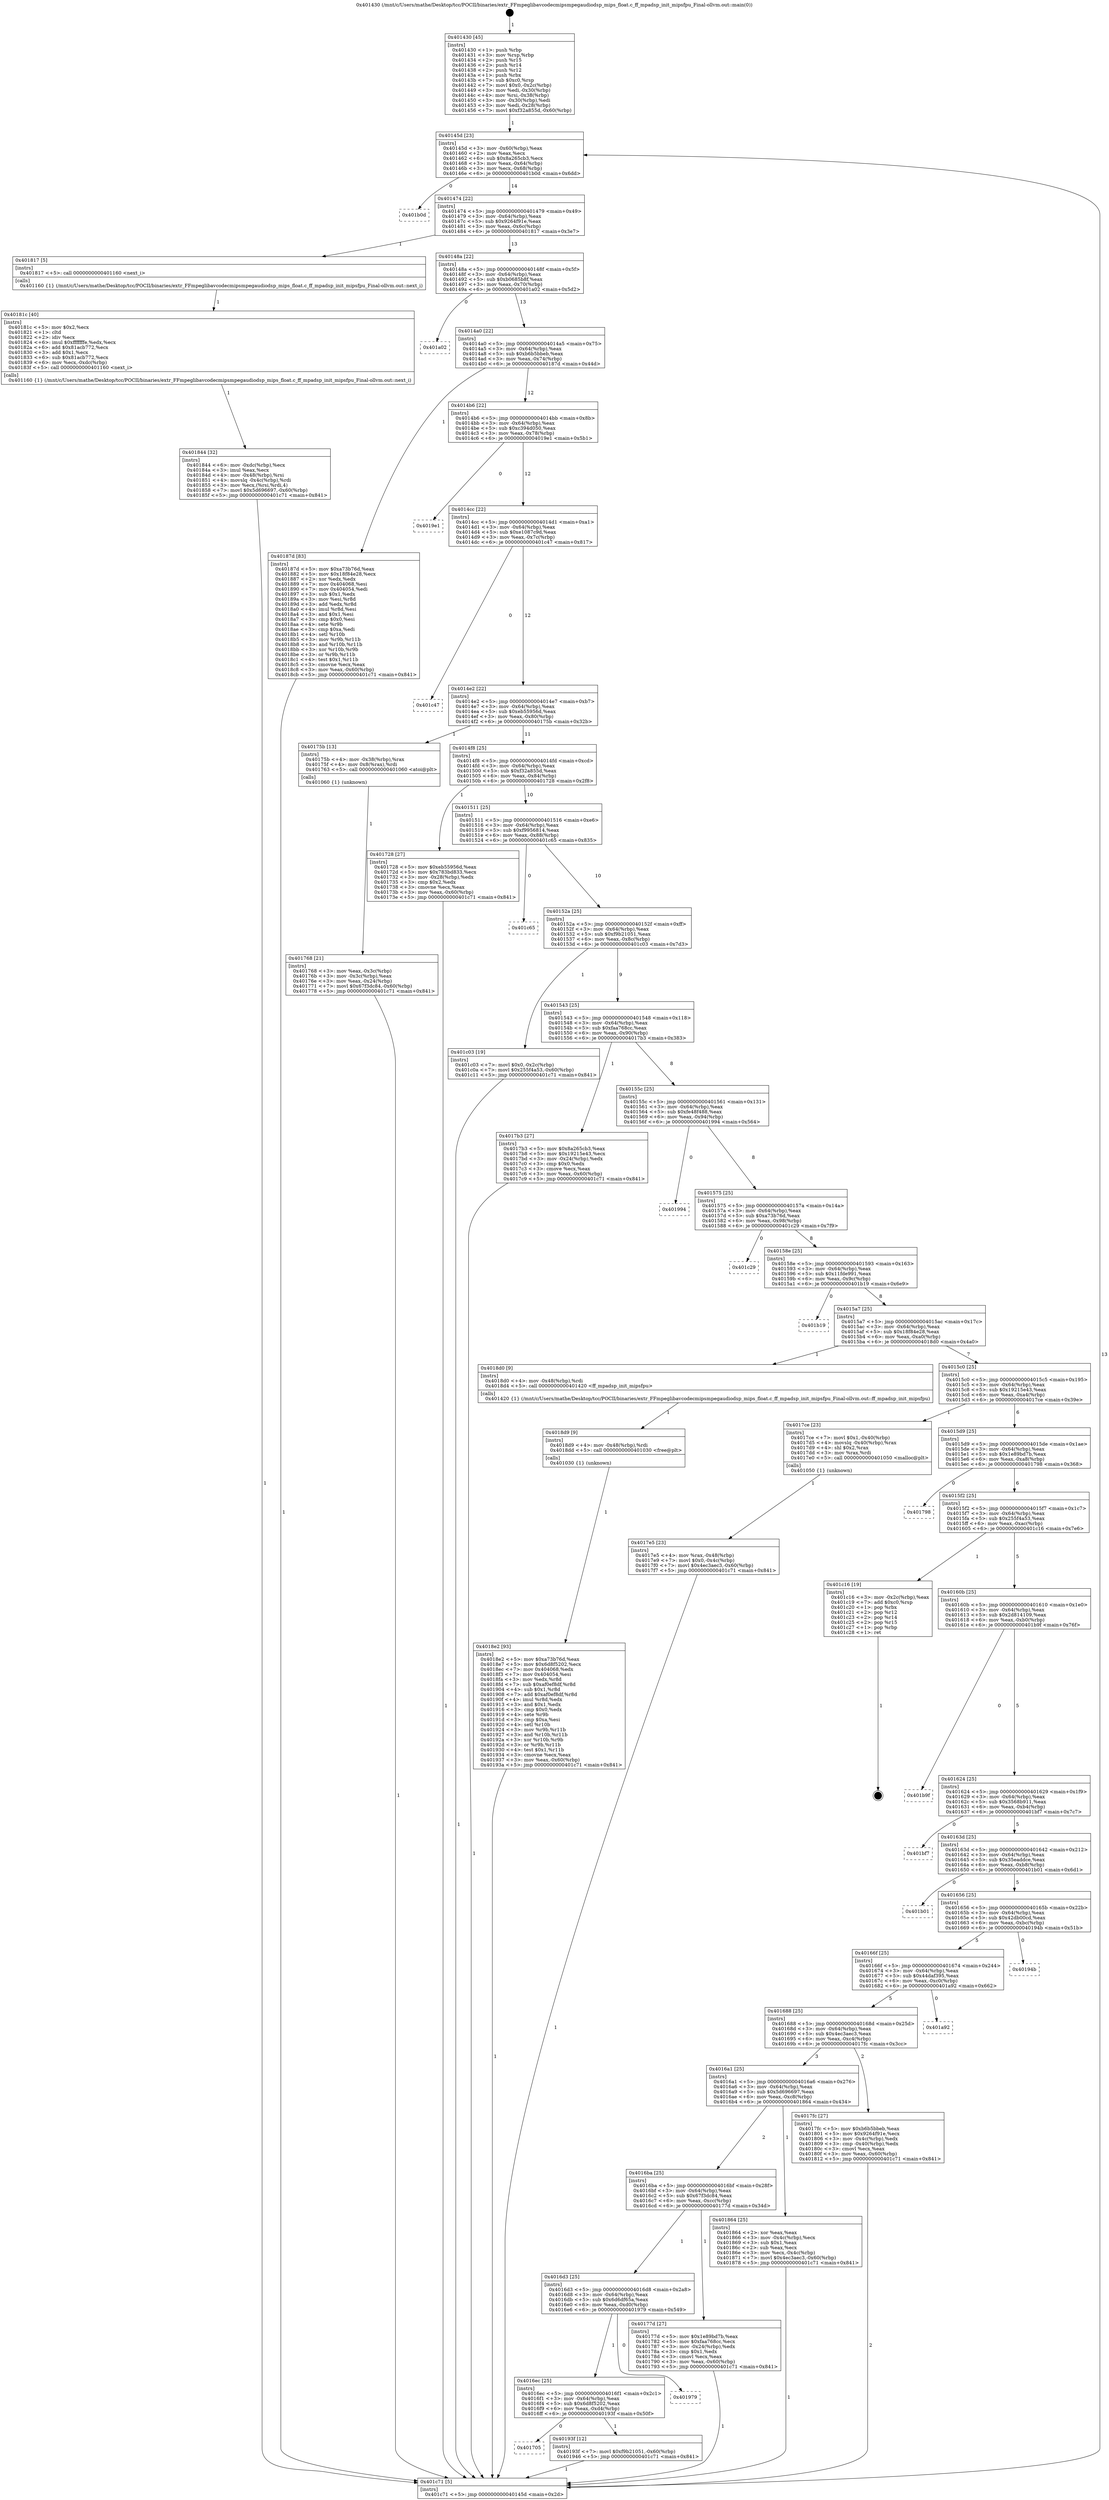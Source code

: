 digraph "0x401430" {
  label = "0x401430 (/mnt/c/Users/mathe/Desktop/tcc/POCII/binaries/extr_FFmpeglibavcodecmipsmpegaudiodsp_mips_float.c_ff_mpadsp_init_mipsfpu_Final-ollvm.out::main(0))"
  labelloc = "t"
  node[shape=record]

  Entry [label="",width=0.3,height=0.3,shape=circle,fillcolor=black,style=filled]
  "0x40145d" [label="{
     0x40145d [23]\l
     | [instrs]\l
     &nbsp;&nbsp;0x40145d \<+3\>: mov -0x60(%rbp),%eax\l
     &nbsp;&nbsp;0x401460 \<+2\>: mov %eax,%ecx\l
     &nbsp;&nbsp;0x401462 \<+6\>: sub $0x8a265cb3,%ecx\l
     &nbsp;&nbsp;0x401468 \<+3\>: mov %eax,-0x64(%rbp)\l
     &nbsp;&nbsp;0x40146b \<+3\>: mov %ecx,-0x68(%rbp)\l
     &nbsp;&nbsp;0x40146e \<+6\>: je 0000000000401b0d \<main+0x6dd\>\l
  }"]
  "0x401b0d" [label="{
     0x401b0d\l
  }", style=dashed]
  "0x401474" [label="{
     0x401474 [22]\l
     | [instrs]\l
     &nbsp;&nbsp;0x401474 \<+5\>: jmp 0000000000401479 \<main+0x49\>\l
     &nbsp;&nbsp;0x401479 \<+3\>: mov -0x64(%rbp),%eax\l
     &nbsp;&nbsp;0x40147c \<+5\>: sub $0x9264f91e,%eax\l
     &nbsp;&nbsp;0x401481 \<+3\>: mov %eax,-0x6c(%rbp)\l
     &nbsp;&nbsp;0x401484 \<+6\>: je 0000000000401817 \<main+0x3e7\>\l
  }"]
  Exit [label="",width=0.3,height=0.3,shape=circle,fillcolor=black,style=filled,peripheries=2]
  "0x401817" [label="{
     0x401817 [5]\l
     | [instrs]\l
     &nbsp;&nbsp;0x401817 \<+5\>: call 0000000000401160 \<next_i\>\l
     | [calls]\l
     &nbsp;&nbsp;0x401160 \{1\} (/mnt/c/Users/mathe/Desktop/tcc/POCII/binaries/extr_FFmpeglibavcodecmipsmpegaudiodsp_mips_float.c_ff_mpadsp_init_mipsfpu_Final-ollvm.out::next_i)\l
  }"]
  "0x40148a" [label="{
     0x40148a [22]\l
     | [instrs]\l
     &nbsp;&nbsp;0x40148a \<+5\>: jmp 000000000040148f \<main+0x5f\>\l
     &nbsp;&nbsp;0x40148f \<+3\>: mov -0x64(%rbp),%eax\l
     &nbsp;&nbsp;0x401492 \<+5\>: sub $0xb0685b8f,%eax\l
     &nbsp;&nbsp;0x401497 \<+3\>: mov %eax,-0x70(%rbp)\l
     &nbsp;&nbsp;0x40149a \<+6\>: je 0000000000401a02 \<main+0x5d2\>\l
  }"]
  "0x401705" [label="{
     0x401705\l
  }", style=dashed]
  "0x401a02" [label="{
     0x401a02\l
  }", style=dashed]
  "0x4014a0" [label="{
     0x4014a0 [22]\l
     | [instrs]\l
     &nbsp;&nbsp;0x4014a0 \<+5\>: jmp 00000000004014a5 \<main+0x75\>\l
     &nbsp;&nbsp;0x4014a5 \<+3\>: mov -0x64(%rbp),%eax\l
     &nbsp;&nbsp;0x4014a8 \<+5\>: sub $0xb6b5bbeb,%eax\l
     &nbsp;&nbsp;0x4014ad \<+3\>: mov %eax,-0x74(%rbp)\l
     &nbsp;&nbsp;0x4014b0 \<+6\>: je 000000000040187d \<main+0x44d\>\l
  }"]
  "0x40193f" [label="{
     0x40193f [12]\l
     | [instrs]\l
     &nbsp;&nbsp;0x40193f \<+7\>: movl $0xf9b21051,-0x60(%rbp)\l
     &nbsp;&nbsp;0x401946 \<+5\>: jmp 0000000000401c71 \<main+0x841\>\l
  }"]
  "0x40187d" [label="{
     0x40187d [83]\l
     | [instrs]\l
     &nbsp;&nbsp;0x40187d \<+5\>: mov $0xa73b76d,%eax\l
     &nbsp;&nbsp;0x401882 \<+5\>: mov $0x18f84e28,%ecx\l
     &nbsp;&nbsp;0x401887 \<+2\>: xor %edx,%edx\l
     &nbsp;&nbsp;0x401889 \<+7\>: mov 0x404068,%esi\l
     &nbsp;&nbsp;0x401890 \<+7\>: mov 0x404054,%edi\l
     &nbsp;&nbsp;0x401897 \<+3\>: sub $0x1,%edx\l
     &nbsp;&nbsp;0x40189a \<+3\>: mov %esi,%r8d\l
     &nbsp;&nbsp;0x40189d \<+3\>: add %edx,%r8d\l
     &nbsp;&nbsp;0x4018a0 \<+4\>: imul %r8d,%esi\l
     &nbsp;&nbsp;0x4018a4 \<+3\>: and $0x1,%esi\l
     &nbsp;&nbsp;0x4018a7 \<+3\>: cmp $0x0,%esi\l
     &nbsp;&nbsp;0x4018aa \<+4\>: sete %r9b\l
     &nbsp;&nbsp;0x4018ae \<+3\>: cmp $0xa,%edi\l
     &nbsp;&nbsp;0x4018b1 \<+4\>: setl %r10b\l
     &nbsp;&nbsp;0x4018b5 \<+3\>: mov %r9b,%r11b\l
     &nbsp;&nbsp;0x4018b8 \<+3\>: and %r10b,%r11b\l
     &nbsp;&nbsp;0x4018bb \<+3\>: xor %r10b,%r9b\l
     &nbsp;&nbsp;0x4018be \<+3\>: or %r9b,%r11b\l
     &nbsp;&nbsp;0x4018c1 \<+4\>: test $0x1,%r11b\l
     &nbsp;&nbsp;0x4018c5 \<+3\>: cmovne %ecx,%eax\l
     &nbsp;&nbsp;0x4018c8 \<+3\>: mov %eax,-0x60(%rbp)\l
     &nbsp;&nbsp;0x4018cb \<+5\>: jmp 0000000000401c71 \<main+0x841\>\l
  }"]
  "0x4014b6" [label="{
     0x4014b6 [22]\l
     | [instrs]\l
     &nbsp;&nbsp;0x4014b6 \<+5\>: jmp 00000000004014bb \<main+0x8b\>\l
     &nbsp;&nbsp;0x4014bb \<+3\>: mov -0x64(%rbp),%eax\l
     &nbsp;&nbsp;0x4014be \<+5\>: sub $0xc394d050,%eax\l
     &nbsp;&nbsp;0x4014c3 \<+3\>: mov %eax,-0x78(%rbp)\l
     &nbsp;&nbsp;0x4014c6 \<+6\>: je 00000000004019e1 \<main+0x5b1\>\l
  }"]
  "0x4016ec" [label="{
     0x4016ec [25]\l
     | [instrs]\l
     &nbsp;&nbsp;0x4016ec \<+5\>: jmp 00000000004016f1 \<main+0x2c1\>\l
     &nbsp;&nbsp;0x4016f1 \<+3\>: mov -0x64(%rbp),%eax\l
     &nbsp;&nbsp;0x4016f4 \<+5\>: sub $0x6d8f5202,%eax\l
     &nbsp;&nbsp;0x4016f9 \<+6\>: mov %eax,-0xd4(%rbp)\l
     &nbsp;&nbsp;0x4016ff \<+6\>: je 000000000040193f \<main+0x50f\>\l
  }"]
  "0x4019e1" [label="{
     0x4019e1\l
  }", style=dashed]
  "0x4014cc" [label="{
     0x4014cc [22]\l
     | [instrs]\l
     &nbsp;&nbsp;0x4014cc \<+5\>: jmp 00000000004014d1 \<main+0xa1\>\l
     &nbsp;&nbsp;0x4014d1 \<+3\>: mov -0x64(%rbp),%eax\l
     &nbsp;&nbsp;0x4014d4 \<+5\>: sub $0xe1087c9d,%eax\l
     &nbsp;&nbsp;0x4014d9 \<+3\>: mov %eax,-0x7c(%rbp)\l
     &nbsp;&nbsp;0x4014dc \<+6\>: je 0000000000401c47 \<main+0x817\>\l
  }"]
  "0x401979" [label="{
     0x401979\l
  }", style=dashed]
  "0x401c47" [label="{
     0x401c47\l
  }", style=dashed]
  "0x4014e2" [label="{
     0x4014e2 [22]\l
     | [instrs]\l
     &nbsp;&nbsp;0x4014e2 \<+5\>: jmp 00000000004014e7 \<main+0xb7\>\l
     &nbsp;&nbsp;0x4014e7 \<+3\>: mov -0x64(%rbp),%eax\l
     &nbsp;&nbsp;0x4014ea \<+5\>: sub $0xeb55956d,%eax\l
     &nbsp;&nbsp;0x4014ef \<+3\>: mov %eax,-0x80(%rbp)\l
     &nbsp;&nbsp;0x4014f2 \<+6\>: je 000000000040175b \<main+0x32b\>\l
  }"]
  "0x4018e2" [label="{
     0x4018e2 [93]\l
     | [instrs]\l
     &nbsp;&nbsp;0x4018e2 \<+5\>: mov $0xa73b76d,%eax\l
     &nbsp;&nbsp;0x4018e7 \<+5\>: mov $0x6d8f5202,%ecx\l
     &nbsp;&nbsp;0x4018ec \<+7\>: mov 0x404068,%edx\l
     &nbsp;&nbsp;0x4018f3 \<+7\>: mov 0x404054,%esi\l
     &nbsp;&nbsp;0x4018fa \<+3\>: mov %edx,%r8d\l
     &nbsp;&nbsp;0x4018fd \<+7\>: sub $0xaf0ef8df,%r8d\l
     &nbsp;&nbsp;0x401904 \<+4\>: sub $0x1,%r8d\l
     &nbsp;&nbsp;0x401908 \<+7\>: add $0xaf0ef8df,%r8d\l
     &nbsp;&nbsp;0x40190f \<+4\>: imul %r8d,%edx\l
     &nbsp;&nbsp;0x401913 \<+3\>: and $0x1,%edx\l
     &nbsp;&nbsp;0x401916 \<+3\>: cmp $0x0,%edx\l
     &nbsp;&nbsp;0x401919 \<+4\>: sete %r9b\l
     &nbsp;&nbsp;0x40191d \<+3\>: cmp $0xa,%esi\l
     &nbsp;&nbsp;0x401920 \<+4\>: setl %r10b\l
     &nbsp;&nbsp;0x401924 \<+3\>: mov %r9b,%r11b\l
     &nbsp;&nbsp;0x401927 \<+3\>: and %r10b,%r11b\l
     &nbsp;&nbsp;0x40192a \<+3\>: xor %r10b,%r9b\l
     &nbsp;&nbsp;0x40192d \<+3\>: or %r9b,%r11b\l
     &nbsp;&nbsp;0x401930 \<+4\>: test $0x1,%r11b\l
     &nbsp;&nbsp;0x401934 \<+3\>: cmovne %ecx,%eax\l
     &nbsp;&nbsp;0x401937 \<+3\>: mov %eax,-0x60(%rbp)\l
     &nbsp;&nbsp;0x40193a \<+5\>: jmp 0000000000401c71 \<main+0x841\>\l
  }"]
  "0x40175b" [label="{
     0x40175b [13]\l
     | [instrs]\l
     &nbsp;&nbsp;0x40175b \<+4\>: mov -0x38(%rbp),%rax\l
     &nbsp;&nbsp;0x40175f \<+4\>: mov 0x8(%rax),%rdi\l
     &nbsp;&nbsp;0x401763 \<+5\>: call 0000000000401060 \<atoi@plt\>\l
     | [calls]\l
     &nbsp;&nbsp;0x401060 \{1\} (unknown)\l
  }"]
  "0x4014f8" [label="{
     0x4014f8 [25]\l
     | [instrs]\l
     &nbsp;&nbsp;0x4014f8 \<+5\>: jmp 00000000004014fd \<main+0xcd\>\l
     &nbsp;&nbsp;0x4014fd \<+3\>: mov -0x64(%rbp),%eax\l
     &nbsp;&nbsp;0x401500 \<+5\>: sub $0xf32a855d,%eax\l
     &nbsp;&nbsp;0x401505 \<+6\>: mov %eax,-0x84(%rbp)\l
     &nbsp;&nbsp;0x40150b \<+6\>: je 0000000000401728 \<main+0x2f8\>\l
  }"]
  "0x4018d9" [label="{
     0x4018d9 [9]\l
     | [instrs]\l
     &nbsp;&nbsp;0x4018d9 \<+4\>: mov -0x48(%rbp),%rdi\l
     &nbsp;&nbsp;0x4018dd \<+5\>: call 0000000000401030 \<free@plt\>\l
     | [calls]\l
     &nbsp;&nbsp;0x401030 \{1\} (unknown)\l
  }"]
  "0x401728" [label="{
     0x401728 [27]\l
     | [instrs]\l
     &nbsp;&nbsp;0x401728 \<+5\>: mov $0xeb55956d,%eax\l
     &nbsp;&nbsp;0x40172d \<+5\>: mov $0x783bd833,%ecx\l
     &nbsp;&nbsp;0x401732 \<+3\>: mov -0x28(%rbp),%edx\l
     &nbsp;&nbsp;0x401735 \<+3\>: cmp $0x2,%edx\l
     &nbsp;&nbsp;0x401738 \<+3\>: cmovne %ecx,%eax\l
     &nbsp;&nbsp;0x40173b \<+3\>: mov %eax,-0x60(%rbp)\l
     &nbsp;&nbsp;0x40173e \<+5\>: jmp 0000000000401c71 \<main+0x841\>\l
  }"]
  "0x401511" [label="{
     0x401511 [25]\l
     | [instrs]\l
     &nbsp;&nbsp;0x401511 \<+5\>: jmp 0000000000401516 \<main+0xe6\>\l
     &nbsp;&nbsp;0x401516 \<+3\>: mov -0x64(%rbp),%eax\l
     &nbsp;&nbsp;0x401519 \<+5\>: sub $0xf9956814,%eax\l
     &nbsp;&nbsp;0x40151e \<+6\>: mov %eax,-0x88(%rbp)\l
     &nbsp;&nbsp;0x401524 \<+6\>: je 0000000000401c65 \<main+0x835\>\l
  }"]
  "0x401c71" [label="{
     0x401c71 [5]\l
     | [instrs]\l
     &nbsp;&nbsp;0x401c71 \<+5\>: jmp 000000000040145d \<main+0x2d\>\l
  }"]
  "0x401430" [label="{
     0x401430 [45]\l
     | [instrs]\l
     &nbsp;&nbsp;0x401430 \<+1\>: push %rbp\l
     &nbsp;&nbsp;0x401431 \<+3\>: mov %rsp,%rbp\l
     &nbsp;&nbsp;0x401434 \<+2\>: push %r15\l
     &nbsp;&nbsp;0x401436 \<+2\>: push %r14\l
     &nbsp;&nbsp;0x401438 \<+2\>: push %r12\l
     &nbsp;&nbsp;0x40143a \<+1\>: push %rbx\l
     &nbsp;&nbsp;0x40143b \<+7\>: sub $0xc0,%rsp\l
     &nbsp;&nbsp;0x401442 \<+7\>: movl $0x0,-0x2c(%rbp)\l
     &nbsp;&nbsp;0x401449 \<+3\>: mov %edi,-0x30(%rbp)\l
     &nbsp;&nbsp;0x40144c \<+4\>: mov %rsi,-0x38(%rbp)\l
     &nbsp;&nbsp;0x401450 \<+3\>: mov -0x30(%rbp),%edi\l
     &nbsp;&nbsp;0x401453 \<+3\>: mov %edi,-0x28(%rbp)\l
     &nbsp;&nbsp;0x401456 \<+7\>: movl $0xf32a855d,-0x60(%rbp)\l
  }"]
  "0x401768" [label="{
     0x401768 [21]\l
     | [instrs]\l
     &nbsp;&nbsp;0x401768 \<+3\>: mov %eax,-0x3c(%rbp)\l
     &nbsp;&nbsp;0x40176b \<+3\>: mov -0x3c(%rbp),%eax\l
     &nbsp;&nbsp;0x40176e \<+3\>: mov %eax,-0x24(%rbp)\l
     &nbsp;&nbsp;0x401771 \<+7\>: movl $0x67f3dc84,-0x60(%rbp)\l
     &nbsp;&nbsp;0x401778 \<+5\>: jmp 0000000000401c71 \<main+0x841\>\l
  }"]
  "0x401844" [label="{
     0x401844 [32]\l
     | [instrs]\l
     &nbsp;&nbsp;0x401844 \<+6\>: mov -0xdc(%rbp),%ecx\l
     &nbsp;&nbsp;0x40184a \<+3\>: imul %eax,%ecx\l
     &nbsp;&nbsp;0x40184d \<+4\>: mov -0x48(%rbp),%rsi\l
     &nbsp;&nbsp;0x401851 \<+4\>: movslq -0x4c(%rbp),%rdi\l
     &nbsp;&nbsp;0x401855 \<+3\>: mov %ecx,(%rsi,%rdi,4)\l
     &nbsp;&nbsp;0x401858 \<+7\>: movl $0x5d696697,-0x60(%rbp)\l
     &nbsp;&nbsp;0x40185f \<+5\>: jmp 0000000000401c71 \<main+0x841\>\l
  }"]
  "0x401c65" [label="{
     0x401c65\l
  }", style=dashed]
  "0x40152a" [label="{
     0x40152a [25]\l
     | [instrs]\l
     &nbsp;&nbsp;0x40152a \<+5\>: jmp 000000000040152f \<main+0xff\>\l
     &nbsp;&nbsp;0x40152f \<+3\>: mov -0x64(%rbp),%eax\l
     &nbsp;&nbsp;0x401532 \<+5\>: sub $0xf9b21051,%eax\l
     &nbsp;&nbsp;0x401537 \<+6\>: mov %eax,-0x8c(%rbp)\l
     &nbsp;&nbsp;0x40153d \<+6\>: je 0000000000401c03 \<main+0x7d3\>\l
  }"]
  "0x40181c" [label="{
     0x40181c [40]\l
     | [instrs]\l
     &nbsp;&nbsp;0x40181c \<+5\>: mov $0x2,%ecx\l
     &nbsp;&nbsp;0x401821 \<+1\>: cltd\l
     &nbsp;&nbsp;0x401822 \<+2\>: idiv %ecx\l
     &nbsp;&nbsp;0x401824 \<+6\>: imul $0xfffffffe,%edx,%ecx\l
     &nbsp;&nbsp;0x40182a \<+6\>: add $0x81acb772,%ecx\l
     &nbsp;&nbsp;0x401830 \<+3\>: add $0x1,%ecx\l
     &nbsp;&nbsp;0x401833 \<+6\>: sub $0x81acb772,%ecx\l
     &nbsp;&nbsp;0x401839 \<+6\>: mov %ecx,-0xdc(%rbp)\l
     &nbsp;&nbsp;0x40183f \<+5\>: call 0000000000401160 \<next_i\>\l
     | [calls]\l
     &nbsp;&nbsp;0x401160 \{1\} (/mnt/c/Users/mathe/Desktop/tcc/POCII/binaries/extr_FFmpeglibavcodecmipsmpegaudiodsp_mips_float.c_ff_mpadsp_init_mipsfpu_Final-ollvm.out::next_i)\l
  }"]
  "0x401c03" [label="{
     0x401c03 [19]\l
     | [instrs]\l
     &nbsp;&nbsp;0x401c03 \<+7\>: movl $0x0,-0x2c(%rbp)\l
     &nbsp;&nbsp;0x401c0a \<+7\>: movl $0x255f4a53,-0x60(%rbp)\l
     &nbsp;&nbsp;0x401c11 \<+5\>: jmp 0000000000401c71 \<main+0x841\>\l
  }"]
  "0x401543" [label="{
     0x401543 [25]\l
     | [instrs]\l
     &nbsp;&nbsp;0x401543 \<+5\>: jmp 0000000000401548 \<main+0x118\>\l
     &nbsp;&nbsp;0x401548 \<+3\>: mov -0x64(%rbp),%eax\l
     &nbsp;&nbsp;0x40154b \<+5\>: sub $0xfaa768cc,%eax\l
     &nbsp;&nbsp;0x401550 \<+6\>: mov %eax,-0x90(%rbp)\l
     &nbsp;&nbsp;0x401556 \<+6\>: je 00000000004017b3 \<main+0x383\>\l
  }"]
  "0x4017e5" [label="{
     0x4017e5 [23]\l
     | [instrs]\l
     &nbsp;&nbsp;0x4017e5 \<+4\>: mov %rax,-0x48(%rbp)\l
     &nbsp;&nbsp;0x4017e9 \<+7\>: movl $0x0,-0x4c(%rbp)\l
     &nbsp;&nbsp;0x4017f0 \<+7\>: movl $0x4ec3aec3,-0x60(%rbp)\l
     &nbsp;&nbsp;0x4017f7 \<+5\>: jmp 0000000000401c71 \<main+0x841\>\l
  }"]
  "0x4017b3" [label="{
     0x4017b3 [27]\l
     | [instrs]\l
     &nbsp;&nbsp;0x4017b3 \<+5\>: mov $0x8a265cb3,%eax\l
     &nbsp;&nbsp;0x4017b8 \<+5\>: mov $0x19215e43,%ecx\l
     &nbsp;&nbsp;0x4017bd \<+3\>: mov -0x24(%rbp),%edx\l
     &nbsp;&nbsp;0x4017c0 \<+3\>: cmp $0x0,%edx\l
     &nbsp;&nbsp;0x4017c3 \<+3\>: cmove %ecx,%eax\l
     &nbsp;&nbsp;0x4017c6 \<+3\>: mov %eax,-0x60(%rbp)\l
     &nbsp;&nbsp;0x4017c9 \<+5\>: jmp 0000000000401c71 \<main+0x841\>\l
  }"]
  "0x40155c" [label="{
     0x40155c [25]\l
     | [instrs]\l
     &nbsp;&nbsp;0x40155c \<+5\>: jmp 0000000000401561 \<main+0x131\>\l
     &nbsp;&nbsp;0x401561 \<+3\>: mov -0x64(%rbp),%eax\l
     &nbsp;&nbsp;0x401564 \<+5\>: sub $0xfe48f488,%eax\l
     &nbsp;&nbsp;0x401569 \<+6\>: mov %eax,-0x94(%rbp)\l
     &nbsp;&nbsp;0x40156f \<+6\>: je 0000000000401994 \<main+0x564\>\l
  }"]
  "0x4016d3" [label="{
     0x4016d3 [25]\l
     | [instrs]\l
     &nbsp;&nbsp;0x4016d3 \<+5\>: jmp 00000000004016d8 \<main+0x2a8\>\l
     &nbsp;&nbsp;0x4016d8 \<+3\>: mov -0x64(%rbp),%eax\l
     &nbsp;&nbsp;0x4016db \<+5\>: sub $0x6d6df65a,%eax\l
     &nbsp;&nbsp;0x4016e0 \<+6\>: mov %eax,-0xd0(%rbp)\l
     &nbsp;&nbsp;0x4016e6 \<+6\>: je 0000000000401979 \<main+0x549\>\l
  }"]
  "0x401994" [label="{
     0x401994\l
  }", style=dashed]
  "0x401575" [label="{
     0x401575 [25]\l
     | [instrs]\l
     &nbsp;&nbsp;0x401575 \<+5\>: jmp 000000000040157a \<main+0x14a\>\l
     &nbsp;&nbsp;0x40157a \<+3\>: mov -0x64(%rbp),%eax\l
     &nbsp;&nbsp;0x40157d \<+5\>: sub $0xa73b76d,%eax\l
     &nbsp;&nbsp;0x401582 \<+6\>: mov %eax,-0x98(%rbp)\l
     &nbsp;&nbsp;0x401588 \<+6\>: je 0000000000401c29 \<main+0x7f9\>\l
  }"]
  "0x40177d" [label="{
     0x40177d [27]\l
     | [instrs]\l
     &nbsp;&nbsp;0x40177d \<+5\>: mov $0x1e89bd7b,%eax\l
     &nbsp;&nbsp;0x401782 \<+5\>: mov $0xfaa768cc,%ecx\l
     &nbsp;&nbsp;0x401787 \<+3\>: mov -0x24(%rbp),%edx\l
     &nbsp;&nbsp;0x40178a \<+3\>: cmp $0x1,%edx\l
     &nbsp;&nbsp;0x40178d \<+3\>: cmovl %ecx,%eax\l
     &nbsp;&nbsp;0x401790 \<+3\>: mov %eax,-0x60(%rbp)\l
     &nbsp;&nbsp;0x401793 \<+5\>: jmp 0000000000401c71 \<main+0x841\>\l
  }"]
  "0x401c29" [label="{
     0x401c29\l
  }", style=dashed]
  "0x40158e" [label="{
     0x40158e [25]\l
     | [instrs]\l
     &nbsp;&nbsp;0x40158e \<+5\>: jmp 0000000000401593 \<main+0x163\>\l
     &nbsp;&nbsp;0x401593 \<+3\>: mov -0x64(%rbp),%eax\l
     &nbsp;&nbsp;0x401596 \<+5\>: sub $0x11fde991,%eax\l
     &nbsp;&nbsp;0x40159b \<+6\>: mov %eax,-0x9c(%rbp)\l
     &nbsp;&nbsp;0x4015a1 \<+6\>: je 0000000000401b19 \<main+0x6e9\>\l
  }"]
  "0x4016ba" [label="{
     0x4016ba [25]\l
     | [instrs]\l
     &nbsp;&nbsp;0x4016ba \<+5\>: jmp 00000000004016bf \<main+0x28f\>\l
     &nbsp;&nbsp;0x4016bf \<+3\>: mov -0x64(%rbp),%eax\l
     &nbsp;&nbsp;0x4016c2 \<+5\>: sub $0x67f3dc84,%eax\l
     &nbsp;&nbsp;0x4016c7 \<+6\>: mov %eax,-0xcc(%rbp)\l
     &nbsp;&nbsp;0x4016cd \<+6\>: je 000000000040177d \<main+0x34d\>\l
  }"]
  "0x401b19" [label="{
     0x401b19\l
  }", style=dashed]
  "0x4015a7" [label="{
     0x4015a7 [25]\l
     | [instrs]\l
     &nbsp;&nbsp;0x4015a7 \<+5\>: jmp 00000000004015ac \<main+0x17c\>\l
     &nbsp;&nbsp;0x4015ac \<+3\>: mov -0x64(%rbp),%eax\l
     &nbsp;&nbsp;0x4015af \<+5\>: sub $0x18f84e28,%eax\l
     &nbsp;&nbsp;0x4015b4 \<+6\>: mov %eax,-0xa0(%rbp)\l
     &nbsp;&nbsp;0x4015ba \<+6\>: je 00000000004018d0 \<main+0x4a0\>\l
  }"]
  "0x401864" [label="{
     0x401864 [25]\l
     | [instrs]\l
     &nbsp;&nbsp;0x401864 \<+2\>: xor %eax,%eax\l
     &nbsp;&nbsp;0x401866 \<+3\>: mov -0x4c(%rbp),%ecx\l
     &nbsp;&nbsp;0x401869 \<+3\>: sub $0x1,%eax\l
     &nbsp;&nbsp;0x40186c \<+2\>: sub %eax,%ecx\l
     &nbsp;&nbsp;0x40186e \<+3\>: mov %ecx,-0x4c(%rbp)\l
     &nbsp;&nbsp;0x401871 \<+7\>: movl $0x4ec3aec3,-0x60(%rbp)\l
     &nbsp;&nbsp;0x401878 \<+5\>: jmp 0000000000401c71 \<main+0x841\>\l
  }"]
  "0x4018d0" [label="{
     0x4018d0 [9]\l
     | [instrs]\l
     &nbsp;&nbsp;0x4018d0 \<+4\>: mov -0x48(%rbp),%rdi\l
     &nbsp;&nbsp;0x4018d4 \<+5\>: call 0000000000401420 \<ff_mpadsp_init_mipsfpu\>\l
     | [calls]\l
     &nbsp;&nbsp;0x401420 \{1\} (/mnt/c/Users/mathe/Desktop/tcc/POCII/binaries/extr_FFmpeglibavcodecmipsmpegaudiodsp_mips_float.c_ff_mpadsp_init_mipsfpu_Final-ollvm.out::ff_mpadsp_init_mipsfpu)\l
  }"]
  "0x4015c0" [label="{
     0x4015c0 [25]\l
     | [instrs]\l
     &nbsp;&nbsp;0x4015c0 \<+5\>: jmp 00000000004015c5 \<main+0x195\>\l
     &nbsp;&nbsp;0x4015c5 \<+3\>: mov -0x64(%rbp),%eax\l
     &nbsp;&nbsp;0x4015c8 \<+5\>: sub $0x19215e43,%eax\l
     &nbsp;&nbsp;0x4015cd \<+6\>: mov %eax,-0xa4(%rbp)\l
     &nbsp;&nbsp;0x4015d3 \<+6\>: je 00000000004017ce \<main+0x39e\>\l
  }"]
  "0x4016a1" [label="{
     0x4016a1 [25]\l
     | [instrs]\l
     &nbsp;&nbsp;0x4016a1 \<+5\>: jmp 00000000004016a6 \<main+0x276\>\l
     &nbsp;&nbsp;0x4016a6 \<+3\>: mov -0x64(%rbp),%eax\l
     &nbsp;&nbsp;0x4016a9 \<+5\>: sub $0x5d696697,%eax\l
     &nbsp;&nbsp;0x4016ae \<+6\>: mov %eax,-0xc8(%rbp)\l
     &nbsp;&nbsp;0x4016b4 \<+6\>: je 0000000000401864 \<main+0x434\>\l
  }"]
  "0x4017ce" [label="{
     0x4017ce [23]\l
     | [instrs]\l
     &nbsp;&nbsp;0x4017ce \<+7\>: movl $0x1,-0x40(%rbp)\l
     &nbsp;&nbsp;0x4017d5 \<+4\>: movslq -0x40(%rbp),%rax\l
     &nbsp;&nbsp;0x4017d9 \<+4\>: shl $0x2,%rax\l
     &nbsp;&nbsp;0x4017dd \<+3\>: mov %rax,%rdi\l
     &nbsp;&nbsp;0x4017e0 \<+5\>: call 0000000000401050 \<malloc@plt\>\l
     | [calls]\l
     &nbsp;&nbsp;0x401050 \{1\} (unknown)\l
  }"]
  "0x4015d9" [label="{
     0x4015d9 [25]\l
     | [instrs]\l
     &nbsp;&nbsp;0x4015d9 \<+5\>: jmp 00000000004015de \<main+0x1ae\>\l
     &nbsp;&nbsp;0x4015de \<+3\>: mov -0x64(%rbp),%eax\l
     &nbsp;&nbsp;0x4015e1 \<+5\>: sub $0x1e89bd7b,%eax\l
     &nbsp;&nbsp;0x4015e6 \<+6\>: mov %eax,-0xa8(%rbp)\l
     &nbsp;&nbsp;0x4015ec \<+6\>: je 0000000000401798 \<main+0x368\>\l
  }"]
  "0x4017fc" [label="{
     0x4017fc [27]\l
     | [instrs]\l
     &nbsp;&nbsp;0x4017fc \<+5\>: mov $0xb6b5bbeb,%eax\l
     &nbsp;&nbsp;0x401801 \<+5\>: mov $0x9264f91e,%ecx\l
     &nbsp;&nbsp;0x401806 \<+3\>: mov -0x4c(%rbp),%edx\l
     &nbsp;&nbsp;0x401809 \<+3\>: cmp -0x40(%rbp),%edx\l
     &nbsp;&nbsp;0x40180c \<+3\>: cmovl %ecx,%eax\l
     &nbsp;&nbsp;0x40180f \<+3\>: mov %eax,-0x60(%rbp)\l
     &nbsp;&nbsp;0x401812 \<+5\>: jmp 0000000000401c71 \<main+0x841\>\l
  }"]
  "0x401798" [label="{
     0x401798\l
  }", style=dashed]
  "0x4015f2" [label="{
     0x4015f2 [25]\l
     | [instrs]\l
     &nbsp;&nbsp;0x4015f2 \<+5\>: jmp 00000000004015f7 \<main+0x1c7\>\l
     &nbsp;&nbsp;0x4015f7 \<+3\>: mov -0x64(%rbp),%eax\l
     &nbsp;&nbsp;0x4015fa \<+5\>: sub $0x255f4a53,%eax\l
     &nbsp;&nbsp;0x4015ff \<+6\>: mov %eax,-0xac(%rbp)\l
     &nbsp;&nbsp;0x401605 \<+6\>: je 0000000000401c16 \<main+0x7e6\>\l
  }"]
  "0x401688" [label="{
     0x401688 [25]\l
     | [instrs]\l
     &nbsp;&nbsp;0x401688 \<+5\>: jmp 000000000040168d \<main+0x25d\>\l
     &nbsp;&nbsp;0x40168d \<+3\>: mov -0x64(%rbp),%eax\l
     &nbsp;&nbsp;0x401690 \<+5\>: sub $0x4ec3aec3,%eax\l
     &nbsp;&nbsp;0x401695 \<+6\>: mov %eax,-0xc4(%rbp)\l
     &nbsp;&nbsp;0x40169b \<+6\>: je 00000000004017fc \<main+0x3cc\>\l
  }"]
  "0x401c16" [label="{
     0x401c16 [19]\l
     | [instrs]\l
     &nbsp;&nbsp;0x401c16 \<+3\>: mov -0x2c(%rbp),%eax\l
     &nbsp;&nbsp;0x401c19 \<+7\>: add $0xc0,%rsp\l
     &nbsp;&nbsp;0x401c20 \<+1\>: pop %rbx\l
     &nbsp;&nbsp;0x401c21 \<+2\>: pop %r12\l
     &nbsp;&nbsp;0x401c23 \<+2\>: pop %r14\l
     &nbsp;&nbsp;0x401c25 \<+2\>: pop %r15\l
     &nbsp;&nbsp;0x401c27 \<+1\>: pop %rbp\l
     &nbsp;&nbsp;0x401c28 \<+1\>: ret\l
  }"]
  "0x40160b" [label="{
     0x40160b [25]\l
     | [instrs]\l
     &nbsp;&nbsp;0x40160b \<+5\>: jmp 0000000000401610 \<main+0x1e0\>\l
     &nbsp;&nbsp;0x401610 \<+3\>: mov -0x64(%rbp),%eax\l
     &nbsp;&nbsp;0x401613 \<+5\>: sub $0x2d814109,%eax\l
     &nbsp;&nbsp;0x401618 \<+6\>: mov %eax,-0xb0(%rbp)\l
     &nbsp;&nbsp;0x40161e \<+6\>: je 0000000000401b9f \<main+0x76f\>\l
  }"]
  "0x401a92" [label="{
     0x401a92\l
  }", style=dashed]
  "0x401b9f" [label="{
     0x401b9f\l
  }", style=dashed]
  "0x401624" [label="{
     0x401624 [25]\l
     | [instrs]\l
     &nbsp;&nbsp;0x401624 \<+5\>: jmp 0000000000401629 \<main+0x1f9\>\l
     &nbsp;&nbsp;0x401629 \<+3\>: mov -0x64(%rbp),%eax\l
     &nbsp;&nbsp;0x40162c \<+5\>: sub $0x3568b911,%eax\l
     &nbsp;&nbsp;0x401631 \<+6\>: mov %eax,-0xb4(%rbp)\l
     &nbsp;&nbsp;0x401637 \<+6\>: je 0000000000401bf7 \<main+0x7c7\>\l
  }"]
  "0x40166f" [label="{
     0x40166f [25]\l
     | [instrs]\l
     &nbsp;&nbsp;0x40166f \<+5\>: jmp 0000000000401674 \<main+0x244\>\l
     &nbsp;&nbsp;0x401674 \<+3\>: mov -0x64(%rbp),%eax\l
     &nbsp;&nbsp;0x401677 \<+5\>: sub $0x44daf395,%eax\l
     &nbsp;&nbsp;0x40167c \<+6\>: mov %eax,-0xc0(%rbp)\l
     &nbsp;&nbsp;0x401682 \<+6\>: je 0000000000401a92 \<main+0x662\>\l
  }"]
  "0x401bf7" [label="{
     0x401bf7\l
  }", style=dashed]
  "0x40163d" [label="{
     0x40163d [25]\l
     | [instrs]\l
     &nbsp;&nbsp;0x40163d \<+5\>: jmp 0000000000401642 \<main+0x212\>\l
     &nbsp;&nbsp;0x401642 \<+3\>: mov -0x64(%rbp),%eax\l
     &nbsp;&nbsp;0x401645 \<+5\>: sub $0x35eaddce,%eax\l
     &nbsp;&nbsp;0x40164a \<+6\>: mov %eax,-0xb8(%rbp)\l
     &nbsp;&nbsp;0x401650 \<+6\>: je 0000000000401b01 \<main+0x6d1\>\l
  }"]
  "0x40194b" [label="{
     0x40194b\l
  }", style=dashed]
  "0x401b01" [label="{
     0x401b01\l
  }", style=dashed]
  "0x401656" [label="{
     0x401656 [25]\l
     | [instrs]\l
     &nbsp;&nbsp;0x401656 \<+5\>: jmp 000000000040165b \<main+0x22b\>\l
     &nbsp;&nbsp;0x40165b \<+3\>: mov -0x64(%rbp),%eax\l
     &nbsp;&nbsp;0x40165e \<+5\>: sub $0x42db00cd,%eax\l
     &nbsp;&nbsp;0x401663 \<+6\>: mov %eax,-0xbc(%rbp)\l
     &nbsp;&nbsp;0x401669 \<+6\>: je 000000000040194b \<main+0x51b\>\l
  }"]
  Entry -> "0x401430" [label=" 1"]
  "0x40145d" -> "0x401b0d" [label=" 0"]
  "0x40145d" -> "0x401474" [label=" 14"]
  "0x401c16" -> Exit [label=" 1"]
  "0x401474" -> "0x401817" [label=" 1"]
  "0x401474" -> "0x40148a" [label=" 13"]
  "0x401c03" -> "0x401c71" [label=" 1"]
  "0x40148a" -> "0x401a02" [label=" 0"]
  "0x40148a" -> "0x4014a0" [label=" 13"]
  "0x40193f" -> "0x401c71" [label=" 1"]
  "0x4014a0" -> "0x40187d" [label=" 1"]
  "0x4014a0" -> "0x4014b6" [label=" 12"]
  "0x4016ec" -> "0x401705" [label=" 0"]
  "0x4014b6" -> "0x4019e1" [label=" 0"]
  "0x4014b6" -> "0x4014cc" [label=" 12"]
  "0x4016ec" -> "0x40193f" [label=" 1"]
  "0x4014cc" -> "0x401c47" [label=" 0"]
  "0x4014cc" -> "0x4014e2" [label=" 12"]
  "0x4016d3" -> "0x4016ec" [label=" 1"]
  "0x4014e2" -> "0x40175b" [label=" 1"]
  "0x4014e2" -> "0x4014f8" [label=" 11"]
  "0x4016d3" -> "0x401979" [label=" 0"]
  "0x4014f8" -> "0x401728" [label=" 1"]
  "0x4014f8" -> "0x401511" [label=" 10"]
  "0x401728" -> "0x401c71" [label=" 1"]
  "0x401430" -> "0x40145d" [label=" 1"]
  "0x401c71" -> "0x40145d" [label=" 13"]
  "0x40175b" -> "0x401768" [label=" 1"]
  "0x401768" -> "0x401c71" [label=" 1"]
  "0x4018e2" -> "0x401c71" [label=" 1"]
  "0x401511" -> "0x401c65" [label=" 0"]
  "0x401511" -> "0x40152a" [label=" 10"]
  "0x4018d9" -> "0x4018e2" [label=" 1"]
  "0x40152a" -> "0x401c03" [label=" 1"]
  "0x40152a" -> "0x401543" [label=" 9"]
  "0x4018d0" -> "0x4018d9" [label=" 1"]
  "0x401543" -> "0x4017b3" [label=" 1"]
  "0x401543" -> "0x40155c" [label=" 8"]
  "0x40187d" -> "0x401c71" [label=" 1"]
  "0x40155c" -> "0x401994" [label=" 0"]
  "0x40155c" -> "0x401575" [label=" 8"]
  "0x401864" -> "0x401c71" [label=" 1"]
  "0x401575" -> "0x401c29" [label=" 0"]
  "0x401575" -> "0x40158e" [label=" 8"]
  "0x401844" -> "0x401c71" [label=" 1"]
  "0x40158e" -> "0x401b19" [label=" 0"]
  "0x40158e" -> "0x4015a7" [label=" 8"]
  "0x401817" -> "0x40181c" [label=" 1"]
  "0x4015a7" -> "0x4018d0" [label=" 1"]
  "0x4015a7" -> "0x4015c0" [label=" 7"]
  "0x4017fc" -> "0x401c71" [label=" 2"]
  "0x4015c0" -> "0x4017ce" [label=" 1"]
  "0x4015c0" -> "0x4015d9" [label=" 6"]
  "0x4017ce" -> "0x4017e5" [label=" 1"]
  "0x4015d9" -> "0x401798" [label=" 0"]
  "0x4015d9" -> "0x4015f2" [label=" 6"]
  "0x4017b3" -> "0x401c71" [label=" 1"]
  "0x4015f2" -> "0x401c16" [label=" 1"]
  "0x4015f2" -> "0x40160b" [label=" 5"]
  "0x4016ba" -> "0x4016d3" [label=" 1"]
  "0x40160b" -> "0x401b9f" [label=" 0"]
  "0x40160b" -> "0x401624" [label=" 5"]
  "0x4016ba" -> "0x40177d" [label=" 1"]
  "0x401624" -> "0x401bf7" [label=" 0"]
  "0x401624" -> "0x40163d" [label=" 5"]
  "0x4016a1" -> "0x4016ba" [label=" 2"]
  "0x40163d" -> "0x401b01" [label=" 0"]
  "0x40163d" -> "0x401656" [label=" 5"]
  "0x4016a1" -> "0x401864" [label=" 1"]
  "0x401656" -> "0x40194b" [label=" 0"]
  "0x401656" -> "0x40166f" [label=" 5"]
  "0x40181c" -> "0x401844" [label=" 1"]
  "0x40166f" -> "0x401a92" [label=" 0"]
  "0x40166f" -> "0x401688" [label=" 5"]
  "0x40177d" -> "0x401c71" [label=" 1"]
  "0x401688" -> "0x4017fc" [label=" 2"]
  "0x401688" -> "0x4016a1" [label=" 3"]
  "0x4017e5" -> "0x401c71" [label=" 1"]
}
